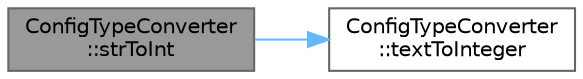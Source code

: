 digraph "ConfigTypeConverter::strToInt"
{
 // LATEX_PDF_SIZE
  bgcolor="transparent";
  edge [fontname=Helvetica,fontsize=10,labelfontname=Helvetica,labelfontsize=10];
  node [fontname=Helvetica,fontsize=10,shape=box,height=0.2,width=0.4];
  rankdir="LR";
  Node1 [id="Node000001",label="ConfigTypeConverter\l::strToInt",height=0.2,width=0.4,color="gray40", fillcolor="grey60", style="filled", fontcolor="black",tooltip=" "];
  Node1 -> Node2 [id="edge1_Node000001_Node000002",color="steelblue1",style="solid",tooltip=" "];
  Node2 [id="Node000002",label="ConfigTypeConverter\l::textToInteger",height=0.2,width=0.4,color="grey40", fillcolor="white", style="filled",URL="$class_config_type_converter.html#aacf34ce5e8c915972e0fcc7928bd2807",tooltip=" "];
}
